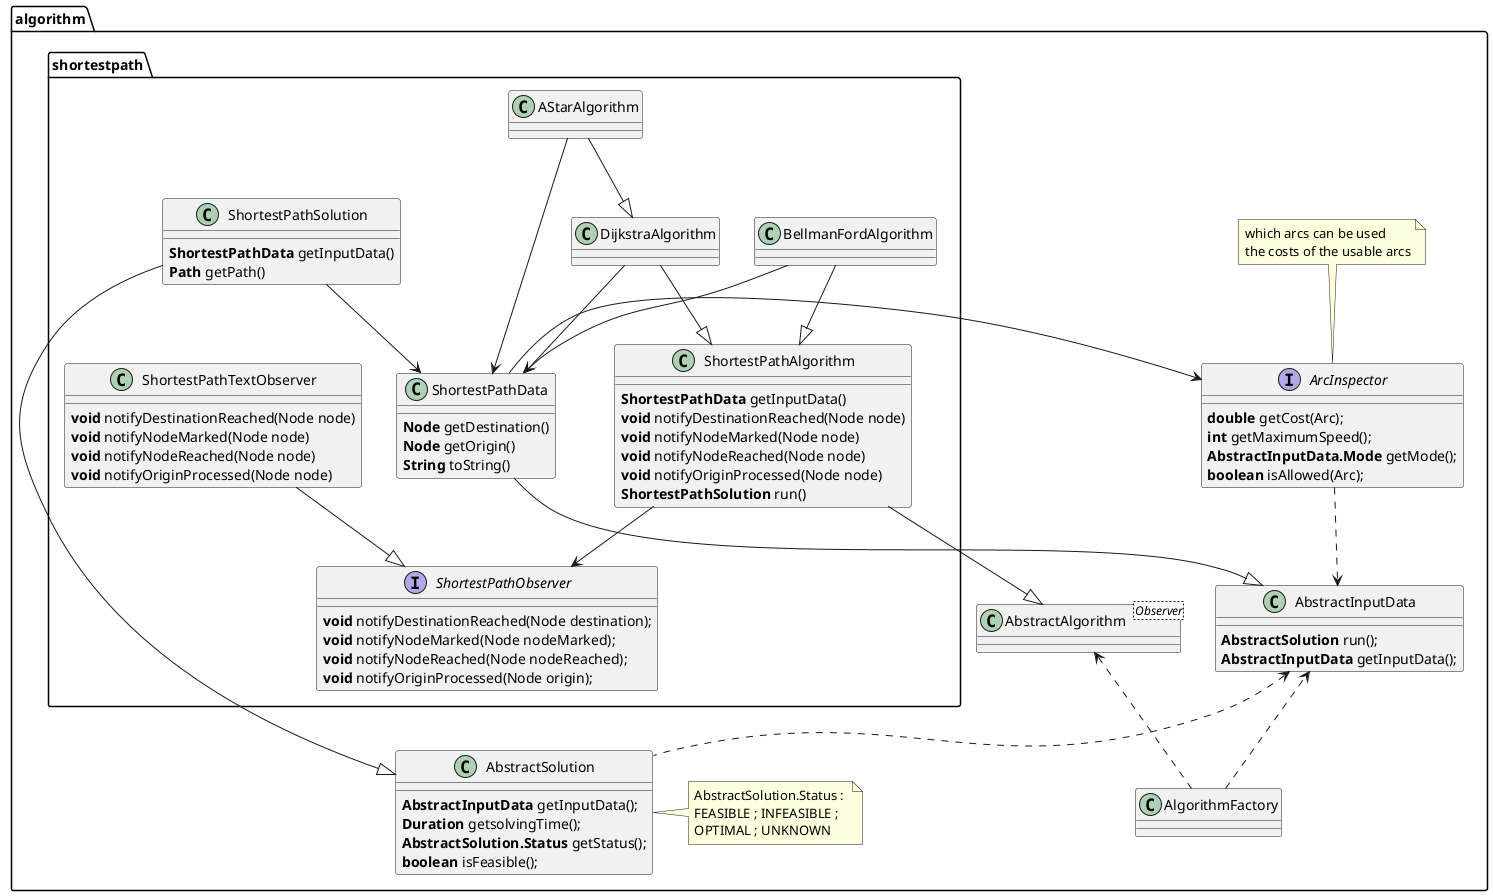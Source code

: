 @startuml
package "algorithm" {
    class AbstractAlgorithm<Observer>{

    }
    together {
        interface ArcInspector {
            **double** getCost​(Arc);
            **int** getMaximumSpeed();
            **AbstractInputData.Mode** getMode();
            **boolean** isAllowed​(Arc);
        }
        note top of ArcInspector: which arcs can be used\nthe costs of the usable arcs
        ArcInspector ..> AbstractInputData
        class AbstractInputData {
            **AbstractSolution** run();
            **AbstractInputData** getInputData();
        }
    }
    class AbstractSolution {
        **AbstractInputData** getInputData();
        **Duration** getsolvingTime();
        **AbstractSolution.Status** getStatus();
        **boolean** isFeasible();
    }
    note right: AbstractSolution.Status : \nFEASIBLE ; INFEASIBLE ;\nOPTIMAL ; UNKNOWN
    
    AbstractInputData <.. AbstractSolution
    class AlgorithmFactory {
        
    }
    AlgorithmFactory ..> AbstractInputData
    AbstractAlgorithm <.. AlgorithmFactory
    package algorithm.shortestpath {
        interface ShortestPathObserver {
            **void** notifyDestinationReached(Node destination);
            **void** notifyNodeMarked​(Node nodeMarked);
            **void** notifyNodeReached(Node nodeReached);
            **void** notifyOriginProcessed(Node origin);
        }	
        class AStarAlgorithm {
            
        } 
        together { 
            class BellmanFordAlgorithm {
                
            } 
            class DijkstraAlgorithm {
                
            }
            class ShortestPathAlgorithm {
                **ShortestPathData** getInputData()
                **void** notifyDestinationReached​(Node node)
                **void** notifyNodeMarked​(Node node)
                **void** notifyNodeReached​(Node node)
                **void** notifyOriginProcessed​(Node node)
                **ShortestPathSolution** run()
            } 	
        }
        AStarAlgorithm --|> DijkstraAlgorithm
        AStarAlgorithm --> ShortestPathData
        	 
        BellmanFordAlgorithm --|> ShortestPathAlgorithm
        BellmanFordAlgorithm --> ShortestPathData
         	 
        DijkstraAlgorithm --|> ShortestPathAlgorithm
        DijkstraAlgorithm --> ShortestPathData 
        ShortestPathAlgorithm --|> AbstractAlgorithm
        ShortestPathAlgorithm --> ShortestPathObserver
        class ShortestPathData {
            **Node** getDestination()
            **Node** getOrigin() 	 
            **String** toString()
        } 	 
        ShortestPathData --|> AbstractInputData
        ArcInspector <-- ShortestPathData
        class ShortestPathSolution {
            **ShortestPathData** getInputData()
            **Path** getPath()
        } 	 
        ShortestPathSolution --|> AbstractSolution
        ShortestPathSolution --> ShortestPathData
        class ShortestPathTextObserver {
            **void** notifyDestinationReached​(Node node) 	
            **void** notifyNodeMarked​(Node node) 	
            **void** notifyNodeReached​(Node node) 	
            **void** notifyOriginProcessed​(Node node) 	
        }
        ShortestPathTextObserver --|> ShortestPathObserver
    }
}
@enduml